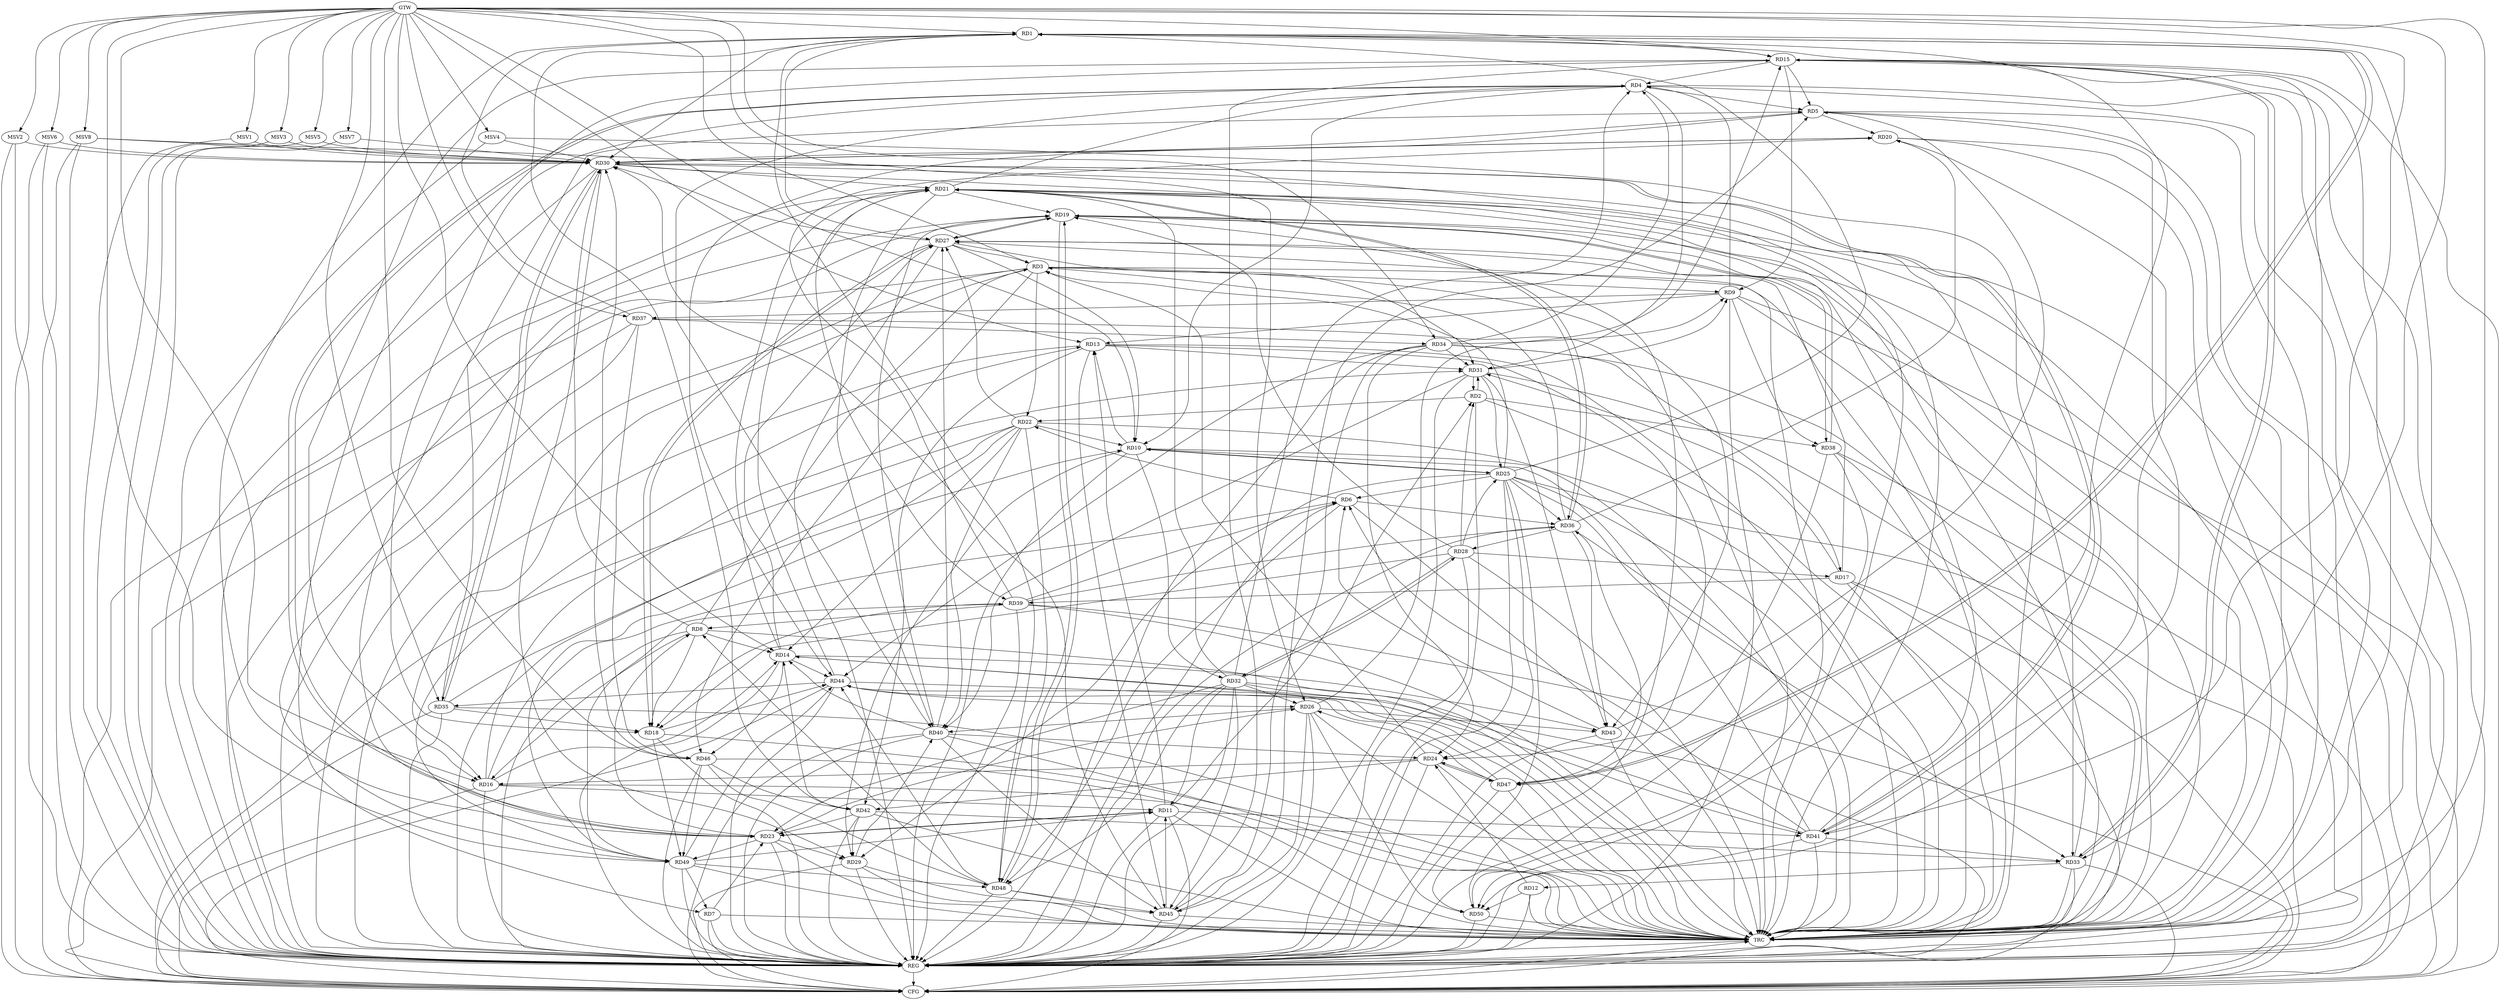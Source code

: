 strict digraph G {
  RD1 [ label="RD1" ];
  RD2 [ label="RD2" ];
  RD3 [ label="RD3" ];
  RD4 [ label="RD4" ];
  RD5 [ label="RD5" ];
  RD6 [ label="RD6" ];
  RD7 [ label="RD7" ];
  RD8 [ label="RD8" ];
  RD9 [ label="RD9" ];
  RD10 [ label="RD10" ];
  RD11 [ label="RD11" ];
  RD12 [ label="RD12" ];
  RD13 [ label="RD13" ];
  RD14 [ label="RD14" ];
  RD15 [ label="RD15" ];
  RD16 [ label="RD16" ];
  RD17 [ label="RD17" ];
  RD18 [ label="RD18" ];
  RD19 [ label="RD19" ];
  RD20 [ label="RD20" ];
  RD21 [ label="RD21" ];
  RD22 [ label="RD22" ];
  RD23 [ label="RD23" ];
  RD24 [ label="RD24" ];
  RD25 [ label="RD25" ];
  RD26 [ label="RD26" ];
  RD27 [ label="RD27" ];
  RD28 [ label="RD28" ];
  RD29 [ label="RD29" ];
  RD30 [ label="RD30" ];
  RD31 [ label="RD31" ];
  RD32 [ label="RD32" ];
  RD33 [ label="RD33" ];
  RD34 [ label="RD34" ];
  RD35 [ label="RD35" ];
  RD36 [ label="RD36" ];
  RD37 [ label="RD37" ];
  RD38 [ label="RD38" ];
  RD39 [ label="RD39" ];
  RD40 [ label="RD40" ];
  RD41 [ label="RD41" ];
  RD42 [ label="RD42" ];
  RD43 [ label="RD43" ];
  RD44 [ label="RD44" ];
  RD45 [ label="RD45" ];
  RD46 [ label="RD46" ];
  RD47 [ label="RD47" ];
  RD48 [ label="RD48" ];
  RD49 [ label="RD49" ];
  RD50 [ label="RD50" ];
  GTW [ label="GTW" ];
  REG [ label="REG" ];
  CFG [ label="CFG" ];
  TRC [ label="TRC" ];
  MSV1 [ label="MSV1" ];
  MSV2 [ label="MSV2" ];
  MSV3 [ label="MSV3" ];
  MSV4 [ label="MSV4" ];
  MSV5 [ label="MSV5" ];
  MSV6 [ label="MSV6" ];
  MSV7 [ label="MSV7" ];
  MSV8 [ label="MSV8" ];
  RD1 -> RD15;
  RD1 -> RD23;
  RD25 -> RD1;
  RD1 -> RD27;
  RD1 -> RD30;
  RD37 -> RD1;
  RD1 -> RD42;
  RD1 -> RD47;
  RD47 -> RD1;
  RD1 -> RD48;
  RD1 -> RD50;
  RD11 -> RD2;
  RD2 -> RD22;
  RD28 -> RD2;
  RD2 -> RD31;
  RD31 -> RD2;
  RD2 -> RD38;
  RD8 -> RD3;
  RD3 -> RD9;
  RD3 -> RD16;
  RD3 -> RD22;
  RD24 -> RD3;
  RD25 -> RD3;
  RD27 -> RD3;
  RD36 -> RD3;
  RD3 -> RD43;
  RD3 -> RD46;
  RD4 -> RD5;
  RD9 -> RD4;
  RD4 -> RD10;
  RD15 -> RD4;
  RD4 -> RD18;
  RD21 -> RD4;
  RD4 -> RD23;
  RD23 -> RD4;
  RD4 -> RD31;
  RD32 -> RD4;
  RD34 -> RD4;
  RD4 -> RD40;
  RD15 -> RD5;
  RD5 -> RD20;
  RD5 -> RD30;
  RD35 -> RD5;
  RD43 -> RD5;
  RD5 -> RD44;
  RD45 -> RD5;
  RD5 -> RD50;
  RD16 -> RD6;
  RD6 -> RD22;
  RD25 -> RD6;
  RD6 -> RD36;
  RD39 -> RD6;
  RD41 -> RD6;
  RD43 -> RD6;
  RD6 -> RD48;
  RD15 -> RD7;
  RD7 -> RD23;
  RD49 -> RD7;
  RD8 -> RD14;
  RD8 -> RD16;
  RD8 -> RD18;
  RD23 -> RD8;
  RD8 -> RD30;
  RD39 -> RD8;
  RD48 -> RD8;
  RD9 -> RD13;
  RD15 -> RD9;
  RD31 -> RD9;
  RD34 -> RD9;
  RD9 -> RD37;
  RD9 -> RD38;
  RD10 -> RD13;
  RD22 -> RD10;
  RD10 -> RD25;
  RD25 -> RD10;
  RD27 -> RD10;
  RD10 -> RD29;
  RD10 -> RD32;
  RD35 -> RD10;
  RD41 -> RD10;
  RD11 -> RD13;
  RD16 -> RD11;
  RD11 -> RD23;
  RD23 -> RD11;
  RD32 -> RD11;
  RD11 -> RD41;
  RD45 -> RD11;
  RD49 -> RD11;
  RD12 -> RD24;
  RD33 -> RD12;
  RD12 -> RD50;
  RD13 -> RD31;
  RD13 -> RD42;
  RD13 -> RD45;
  RD13 -> RD47;
  RD49 -> RD13;
  RD16 -> RD14;
  RD14 -> RD21;
  RD22 -> RD14;
  RD14 -> RD27;
  RD40 -> RD14;
  RD41 -> RD14;
  RD42 -> RD14;
  RD14 -> RD43;
  RD14 -> RD44;
  RD14 -> RD46;
  RD15 -> RD16;
  RD26 -> RD15;
  RD15 -> RD33;
  RD33 -> RD15;
  RD45 -> RD15;
  RD24 -> RD16;
  RD16 -> RD31;
  RD17 -> RD27;
  RD28 -> RD17;
  RD17 -> RD31;
  RD34 -> RD17;
  RD17 -> RD39;
  RD18 -> RD27;
  RD27 -> RD18;
  RD28 -> RD18;
  RD35 -> RD18;
  RD39 -> RD18;
  RD18 -> RD44;
  RD18 -> RD49;
  RD21 -> RD19;
  RD19 -> RD27;
  RD27 -> RD19;
  RD28 -> RD19;
  RD19 -> RD38;
  RD38 -> RD19;
  RD40 -> RD19;
  RD19 -> RD48;
  RD48 -> RD19;
  RD49 -> RD19;
  RD19 -> RD50;
  RD20 -> RD30;
  RD30 -> RD20;
  RD36 -> RD20;
  RD39 -> RD20;
  RD41 -> RD20;
  RD21 -> RD23;
  RD30 -> RD21;
  RD32 -> RD21;
  RD33 -> RD21;
  RD21 -> RD36;
  RD36 -> RD21;
  RD21 -> RD39;
  RD21 -> RD40;
  RD41 -> RD21;
  RD44 -> RD21;
  RD22 -> RD27;
  RD22 -> RD40;
  RD22 -> RD48;
  RD22 -> RD49;
  RD23 -> RD26;
  RD23 -> RD29;
  RD32 -> RD23;
  RD42 -> RD23;
  RD23 -> RD49;
  RD25 -> RD24;
  RD34 -> RD24;
  RD38 -> RD24;
  RD40 -> RD24;
  RD24 -> RD42;
  RD24 -> RD47;
  RD47 -> RD24;
  RD28 -> RD25;
  RD25 -> RD29;
  RD31 -> RD25;
  RD25 -> RD33;
  RD25 -> RD36;
  RD25 -> RD50;
  RD32 -> RD26;
  RD26 -> RD40;
  RD26 -> RD43;
  RD44 -> RD26;
  RD26 -> RD45;
  RD47 -> RD26;
  RD26 -> RD50;
  RD27 -> RD30;
  RD27 -> RD31;
  RD40 -> RD27;
  RD50 -> RD27;
  RD28 -> RD32;
  RD32 -> RD28;
  RD36 -> RD28;
  RD30 -> RD29;
  RD29 -> RD40;
  RD42 -> RD29;
  RD29 -> RD45;
  RD30 -> RD33;
  RD30 -> RD35;
  RD35 -> RD30;
  RD30 -> RD41;
  RD41 -> RD30;
  RD45 -> RD30;
  RD46 -> RD30;
  RD34 -> RD31;
  RD31 -> RD40;
  RD31 -> RD43;
  RD32 -> RD45;
  RD32 -> RD48;
  RD41 -> RD33;
  RD42 -> RD33;
  RD37 -> RD34;
  RD34 -> RD44;
  RD34 -> RD45;
  RD44 -> RD35;
  RD39 -> RD36;
  RD36 -> RD43;
  RD47 -> RD36;
  RD37 -> RD46;
  RD49 -> RD39;
  RD40 -> RD45;
  RD44 -> RD41;
  RD46 -> RD42;
  RD47 -> RD44;
  RD48 -> RD44;
  RD49 -> RD44;
  RD48 -> RD45;
  RD46 -> RD48;
  RD46 -> RD49;
  RD49 -> RD48;
  GTW -> RD13;
  GTW -> RD34;
  GTW -> RD14;
  GTW -> RD46;
  GTW -> RD37;
  GTW -> RD49;
  GTW -> RD41;
  GTW -> RD26;
  GTW -> RD35;
  GTW -> RD3;
  GTW -> RD15;
  GTW -> RD1;
  GTW -> RD33;
  GTW -> RD16;
  GTW -> RD10;
  RD1 -> REG;
  RD2 -> REG;
  RD3 -> REG;
  RD4 -> REG;
  RD5 -> REG;
  RD6 -> REG;
  RD7 -> REG;
  RD8 -> REG;
  RD9 -> REG;
  RD10 -> REG;
  RD11 -> REG;
  RD12 -> REG;
  RD13 -> REG;
  RD14 -> REG;
  RD15 -> REG;
  RD16 -> REG;
  RD17 -> REG;
  RD18 -> REG;
  RD19 -> REG;
  RD20 -> REG;
  RD21 -> REG;
  RD22 -> REG;
  RD23 -> REG;
  RD24 -> REG;
  RD25 -> REG;
  RD26 -> REG;
  RD27 -> REG;
  RD28 -> REG;
  RD29 -> REG;
  RD30 -> REG;
  RD31 -> REG;
  RD32 -> REG;
  RD33 -> REG;
  RD34 -> REG;
  RD35 -> REG;
  RD36 -> REG;
  RD37 -> REG;
  RD38 -> REG;
  RD39 -> REG;
  RD40 -> REG;
  RD41 -> REG;
  RD42 -> REG;
  RD43 -> REG;
  RD44 -> REG;
  RD45 -> REG;
  RD46 -> REG;
  RD47 -> REG;
  RD48 -> REG;
  RD49 -> REG;
  RD50 -> REG;
  RD22 -> CFG;
  RD11 -> CFG;
  RD39 -> CFG;
  RD44 -> CFG;
  RD37 -> CFG;
  RD40 -> CFG;
  RD29 -> CFG;
  RD19 -> CFG;
  RD33 -> CFG;
  RD9 -> CFG;
  RD25 -> CFG;
  RD17 -> CFG;
  RD7 -> CFG;
  RD35 -> CFG;
  RD3 -> CFG;
  RD15 -> CFG;
  RD38 -> CFG;
  RD16 -> CFG;
  RD32 -> CFG;
  RD21 -> CFG;
  REG -> CFG;
  RD1 -> TRC;
  RD2 -> TRC;
  RD3 -> TRC;
  RD4 -> TRC;
  RD5 -> TRC;
  RD6 -> TRC;
  RD7 -> TRC;
  RD8 -> TRC;
  RD9 -> TRC;
  RD10 -> TRC;
  RD11 -> TRC;
  RD12 -> TRC;
  RD13 -> TRC;
  RD14 -> TRC;
  RD15 -> TRC;
  RD16 -> TRC;
  RD17 -> TRC;
  RD18 -> TRC;
  RD19 -> TRC;
  RD20 -> TRC;
  RD21 -> TRC;
  RD22 -> TRC;
  RD23 -> TRC;
  RD24 -> TRC;
  RD25 -> TRC;
  RD26 -> TRC;
  RD27 -> TRC;
  RD28 -> TRC;
  RD29 -> TRC;
  RD30 -> TRC;
  RD31 -> TRC;
  RD32 -> TRC;
  RD33 -> TRC;
  RD34 -> TRC;
  RD35 -> TRC;
  RD36 -> TRC;
  RD37 -> TRC;
  RD38 -> TRC;
  RD39 -> TRC;
  RD40 -> TRC;
  RD41 -> TRC;
  RD42 -> TRC;
  RD43 -> TRC;
  RD44 -> TRC;
  RD45 -> TRC;
  RD46 -> TRC;
  RD47 -> TRC;
  RD48 -> TRC;
  RD49 -> TRC;
  RD50 -> TRC;
  GTW -> TRC;
  CFG -> TRC;
  TRC -> REG;
  MSV1 -> RD30;
  MSV2 -> RD30;
  GTW -> MSV1;
  MSV1 -> REG;
  GTW -> MSV2;
  MSV2 -> REG;
  MSV2 -> CFG;
  MSV3 -> RD30;
  GTW -> MSV3;
  MSV3 -> REG;
  MSV4 -> RD30;
  GTW -> MSV4;
  MSV4 -> REG;
  MSV4 -> TRC;
  MSV5 -> RD30;
  GTW -> MSV5;
  MSV5 -> REG;
  MSV6 -> RD30;
  GTW -> MSV6;
  MSV6 -> REG;
  MSV6 -> CFG;
  MSV7 -> RD30;
  GTW -> MSV7;
  MSV7 -> REG;
  MSV8 -> RD30;
  GTW -> MSV8;
  MSV8 -> REG;
  MSV8 -> TRC;
  MSV8 -> CFG;
}
